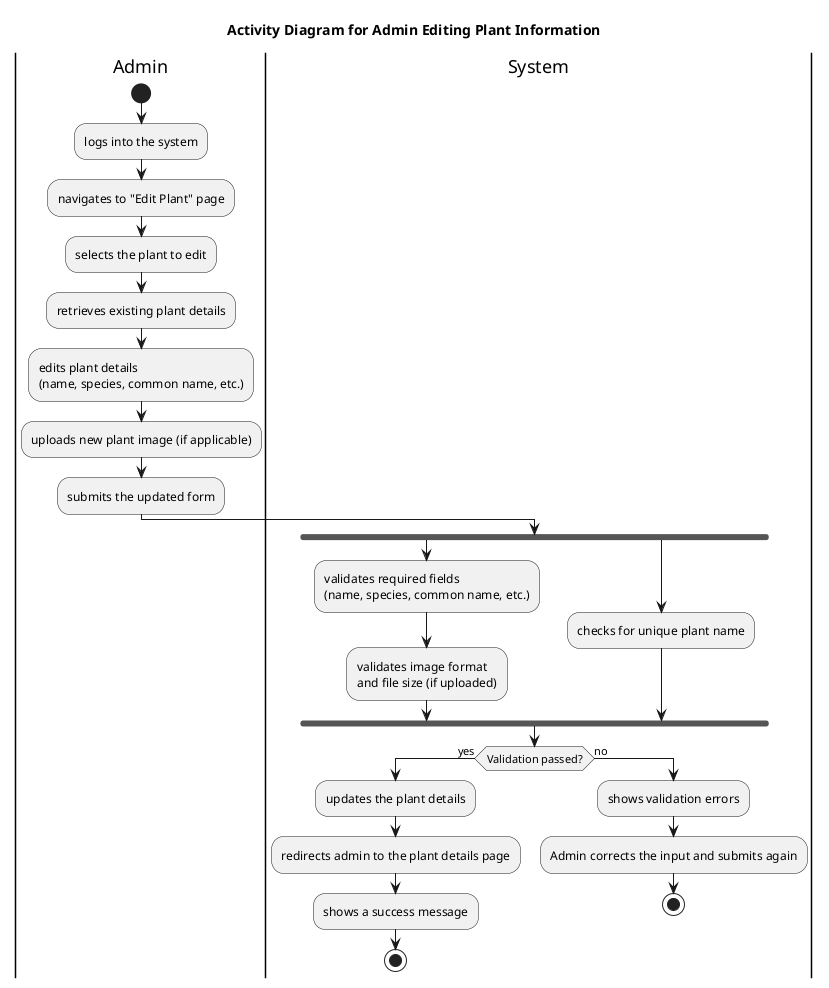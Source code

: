 @startuml Activity Diagram for Admin Editing Plant Information
title Activity Diagram for Admin Editing Plant Information

|Admin|
start
:logs into the system;
:navigates to "Edit Plant" page;
:selects the plant to edit;
:retrieves existing plant details;

:edits plant details \n(name, species, common name, etc.);
:uploads new plant image (if applicable);
:submits the updated form;

|System|
fork
    :validates required fields \n(name, species, common name, etc.);
    :validates image format  \nand file size (if uploaded);
fork again
    :checks for unique plant name;
endfork

if (Validation passed?) then (yes)
    :updates the plant details;
    :redirects admin to the plant details page;
    :shows a success message;
    stop
else (no)
    :shows validation errors;
    :Admin corrects the input and submits again;
    stop
@enduml
